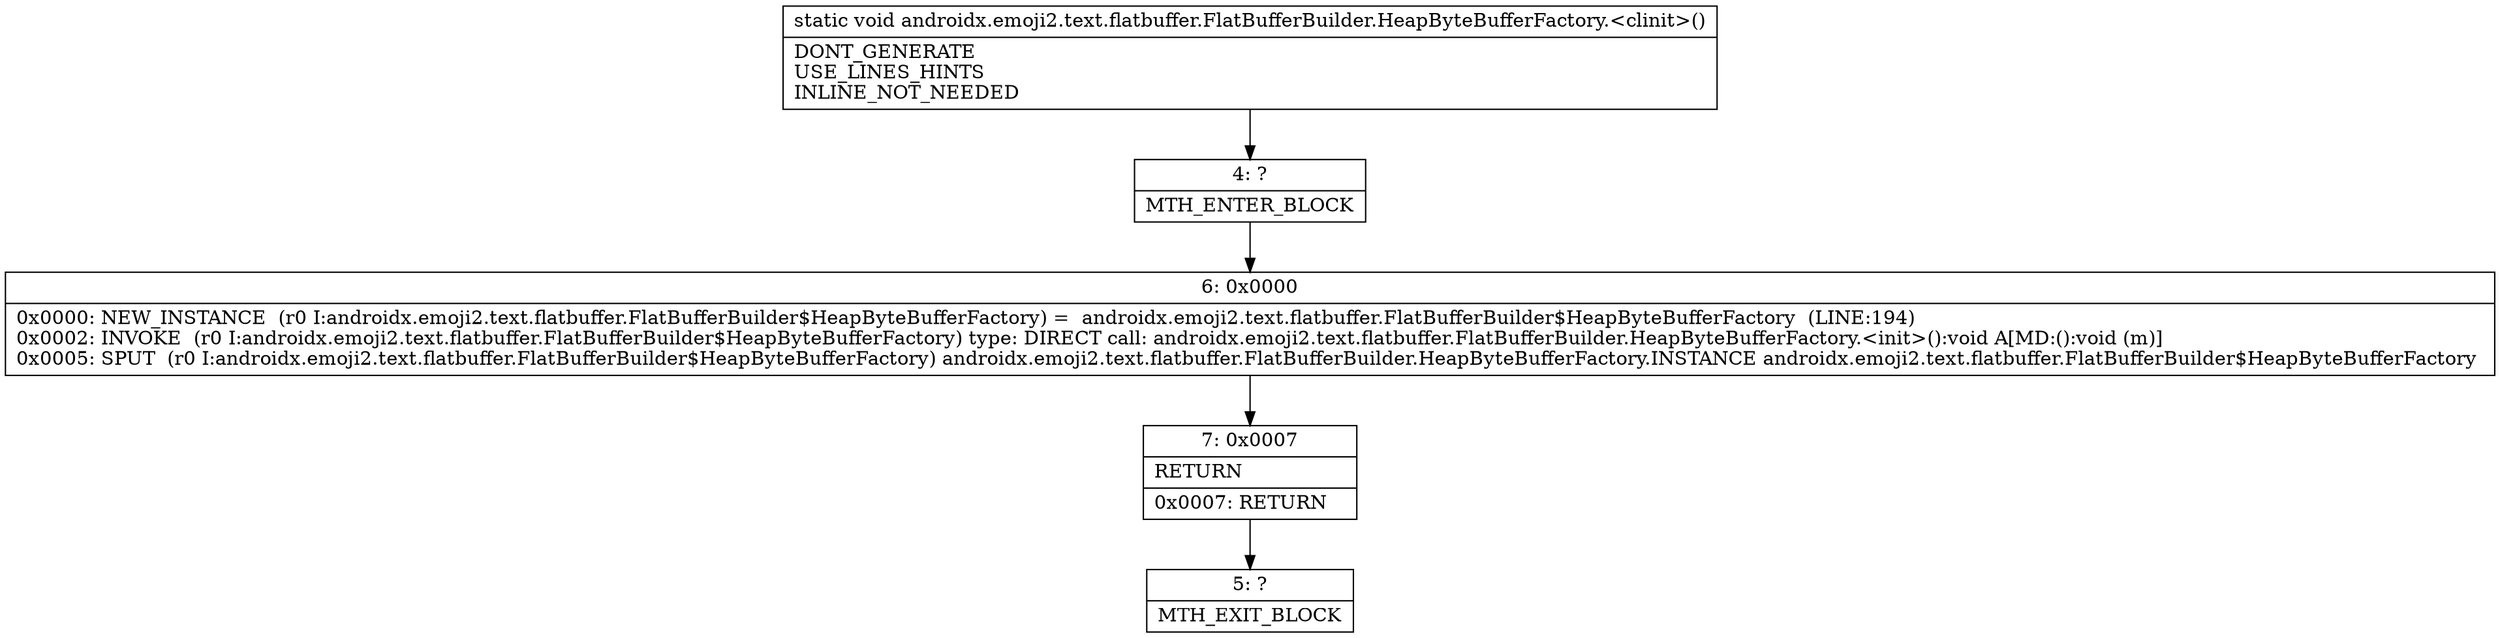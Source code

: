 digraph "CFG forandroidx.emoji2.text.flatbuffer.FlatBufferBuilder.HeapByteBufferFactory.\<clinit\>()V" {
Node_4 [shape=record,label="{4\:\ ?|MTH_ENTER_BLOCK\l}"];
Node_6 [shape=record,label="{6\:\ 0x0000|0x0000: NEW_INSTANCE  (r0 I:androidx.emoji2.text.flatbuffer.FlatBufferBuilder$HeapByteBufferFactory) =  androidx.emoji2.text.flatbuffer.FlatBufferBuilder$HeapByteBufferFactory  (LINE:194)\l0x0002: INVOKE  (r0 I:androidx.emoji2.text.flatbuffer.FlatBufferBuilder$HeapByteBufferFactory) type: DIRECT call: androidx.emoji2.text.flatbuffer.FlatBufferBuilder.HeapByteBufferFactory.\<init\>():void A[MD:():void (m)]\l0x0005: SPUT  (r0 I:androidx.emoji2.text.flatbuffer.FlatBufferBuilder$HeapByteBufferFactory) androidx.emoji2.text.flatbuffer.FlatBufferBuilder.HeapByteBufferFactory.INSTANCE androidx.emoji2.text.flatbuffer.FlatBufferBuilder$HeapByteBufferFactory \l}"];
Node_7 [shape=record,label="{7\:\ 0x0007|RETURN\l|0x0007: RETURN   \l}"];
Node_5 [shape=record,label="{5\:\ ?|MTH_EXIT_BLOCK\l}"];
MethodNode[shape=record,label="{static void androidx.emoji2.text.flatbuffer.FlatBufferBuilder.HeapByteBufferFactory.\<clinit\>()  | DONT_GENERATE\lUSE_LINES_HINTS\lINLINE_NOT_NEEDED\l}"];
MethodNode -> Node_4;Node_4 -> Node_6;
Node_6 -> Node_7;
Node_7 -> Node_5;
}

